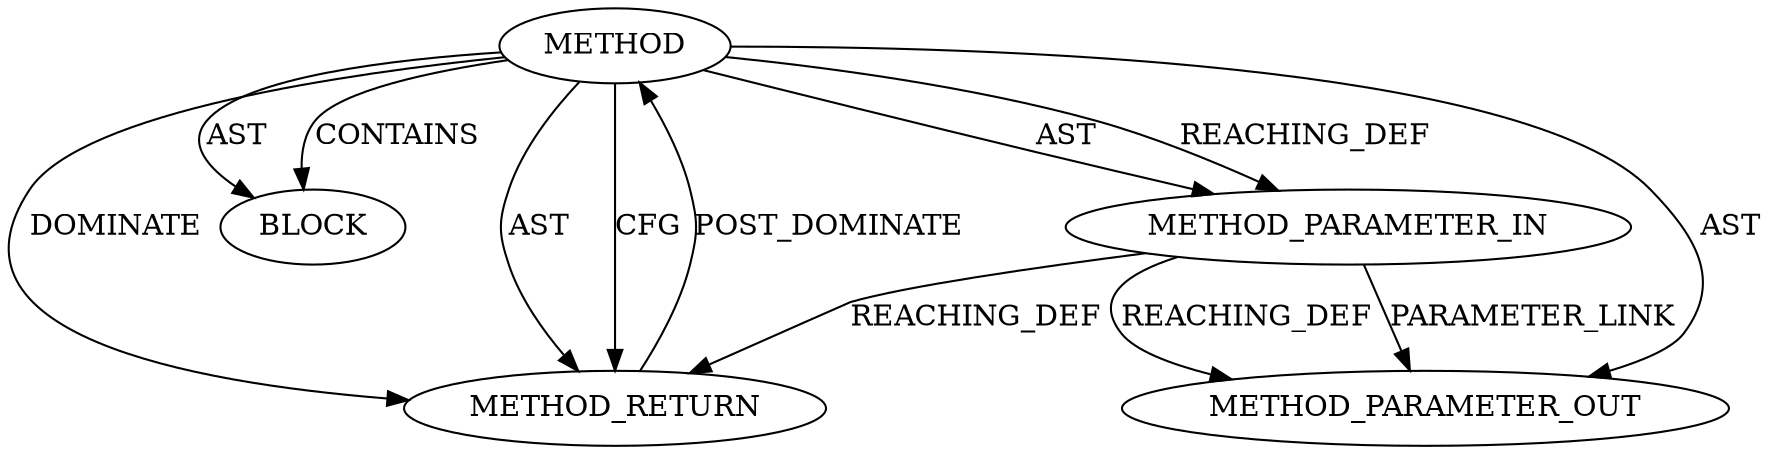digraph {
  2468 [label=METHOD AST_PARENT_TYPE="NAMESPACE_BLOCK" AST_PARENT_FULL_NAME="<global>" ORDER=0 CODE="<empty>" FULL_NAME="msg_destnode" IS_EXTERNAL=true FILENAME="<empty>" SIGNATURE="" NAME="msg_destnode"]
  2907 [label=METHOD_PARAMETER_OUT ORDER=1 CODE="p1" IS_VARIADIC=false TYPE_FULL_NAME="ANY" EVALUATION_STRATEGY="BY_VALUE" INDEX=1 NAME="p1"]
  2470 [label=BLOCK ORDER=1 ARGUMENT_INDEX=1 CODE="<empty>" TYPE_FULL_NAME="ANY"]
  2471 [label=METHOD_RETURN ORDER=2 CODE="RET" TYPE_FULL_NAME="ANY" EVALUATION_STRATEGY="BY_VALUE"]
  2469 [label=METHOD_PARAMETER_IN ORDER=1 CODE="p1" IS_VARIADIC=false TYPE_FULL_NAME="ANY" EVALUATION_STRATEGY="BY_VALUE" INDEX=1 NAME="p1"]
  2468 -> 2470 [label=AST ]
  2468 -> 2471 [label=AST ]
  2468 -> 2907 [label=AST ]
  2468 -> 2470 [label=CONTAINS ]
  2468 -> 2471 [label=CFG ]
  2469 -> 2907 [label=PARAMETER_LINK ]
  2468 -> 2469 [label=AST ]
  2468 -> 2471 [label=DOMINATE ]
  2468 -> 2469 [label=REACHING_DEF VARIABLE=""]
  2469 -> 2471 [label=REACHING_DEF VARIABLE="p1"]
  2471 -> 2468 [label=POST_DOMINATE ]
  2469 -> 2907 [label=REACHING_DEF VARIABLE="p1"]
}
